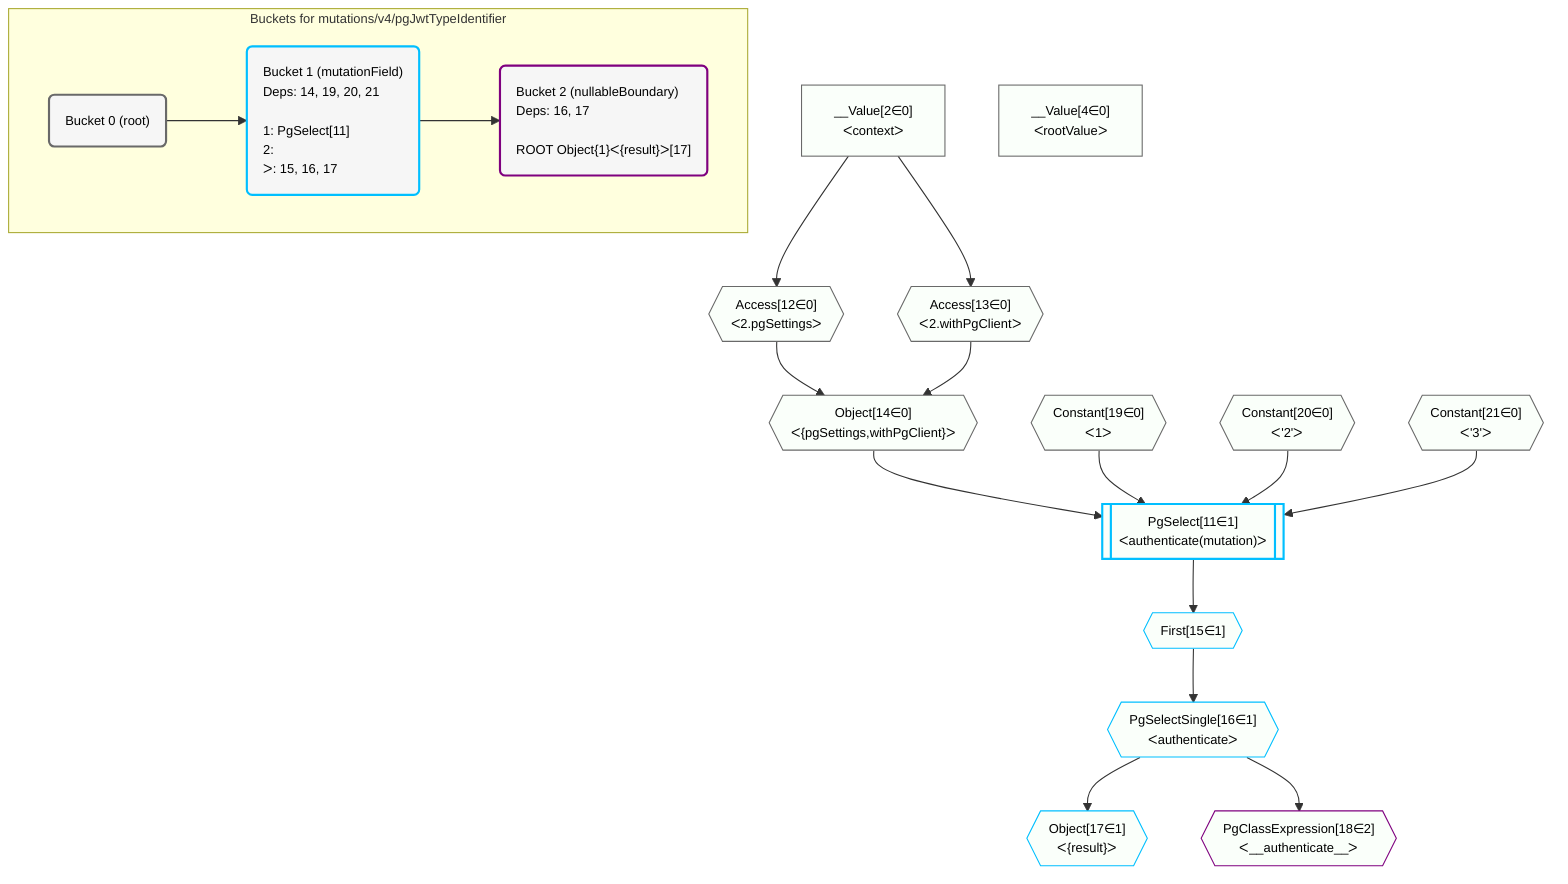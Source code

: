 %%{init: {'themeVariables': { 'fontSize': '12px'}}}%%
graph TD
    classDef path fill:#eee,stroke:#000,color:#000
    classDef plan fill:#fff,stroke-width:1px,color:#000
    classDef itemplan fill:#fff,stroke-width:2px,color:#000
    classDef unbatchedplan fill:#dff,stroke-width:1px,color:#000
    classDef sideeffectplan fill:#fcc,stroke-width:2px,color:#000
    classDef bucket fill:#f6f6f6,color:#000,stroke-width:2px,text-align:left


    %% plan dependencies
    Object14{{"Object[14∈0]<br />ᐸ{pgSettings,withPgClient}ᐳ"}}:::plan
    Access12{{"Access[12∈0]<br />ᐸ2.pgSettingsᐳ"}}:::plan
    Access13{{"Access[13∈0]<br />ᐸ2.withPgClientᐳ"}}:::plan
    Access12 & Access13 --> Object14
    __Value2["__Value[2∈0]<br />ᐸcontextᐳ"]:::plan
    __Value2 --> Access12
    __Value2 --> Access13
    __Value4["__Value[4∈0]<br />ᐸrootValueᐳ"]:::plan
    Constant19{{"Constant[19∈0]<br />ᐸ1ᐳ"}}:::plan
    Constant20{{"Constant[20∈0]<br />ᐸ'2'ᐳ"}}:::plan
    Constant21{{"Constant[21∈0]<br />ᐸ'3'ᐳ"}}:::plan
    PgSelect11[["PgSelect[11∈1]<br />ᐸauthenticate(mutation)ᐳ"]]:::sideeffectplan
    Object14 & Constant19 & Constant20 & Constant21 --> PgSelect11
    First15{{"First[15∈1]"}}:::plan
    PgSelect11 --> First15
    PgSelectSingle16{{"PgSelectSingle[16∈1]<br />ᐸauthenticateᐳ"}}:::plan
    First15 --> PgSelectSingle16
    Object17{{"Object[17∈1]<br />ᐸ{result}ᐳ"}}:::plan
    PgSelectSingle16 --> Object17
    PgClassExpression18{{"PgClassExpression[18∈2]<br />ᐸ__authenticate__ᐳ"}}:::plan
    PgSelectSingle16 --> PgClassExpression18

    %% define steps

    subgraph "Buckets for mutations/v4/pgJwtTypeIdentifier"
    Bucket0("Bucket 0 (root)"):::bucket
    classDef bucket0 stroke:#696969
    class Bucket0,__Value2,__Value4,Access12,Access13,Object14,Constant19,Constant20,Constant21 bucket0
    Bucket1("Bucket 1 (mutationField)<br />Deps: 14, 19, 20, 21<br /><br />1: PgSelect[11]<br />2: <br />ᐳ: 15, 16, 17"):::bucket
    classDef bucket1 stroke:#00bfff
    class Bucket1,PgSelect11,First15,PgSelectSingle16,Object17 bucket1
    Bucket2("Bucket 2 (nullableBoundary)<br />Deps: 16, 17<br /><br />ROOT Object{1}ᐸ{result}ᐳ[17]"):::bucket
    classDef bucket2 stroke:#7f007f
    class Bucket2,PgClassExpression18 bucket2
    Bucket0 --> Bucket1
    Bucket1 --> Bucket2
    classDef unary fill:#fafffa,borderWidth:8px
    class Object14,Access12,Access13,__Value2,__Value4,Constant19,Constant20,Constant21,PgSelect11,First15,PgSelectSingle16,Object17,PgClassExpression18 unary
    end